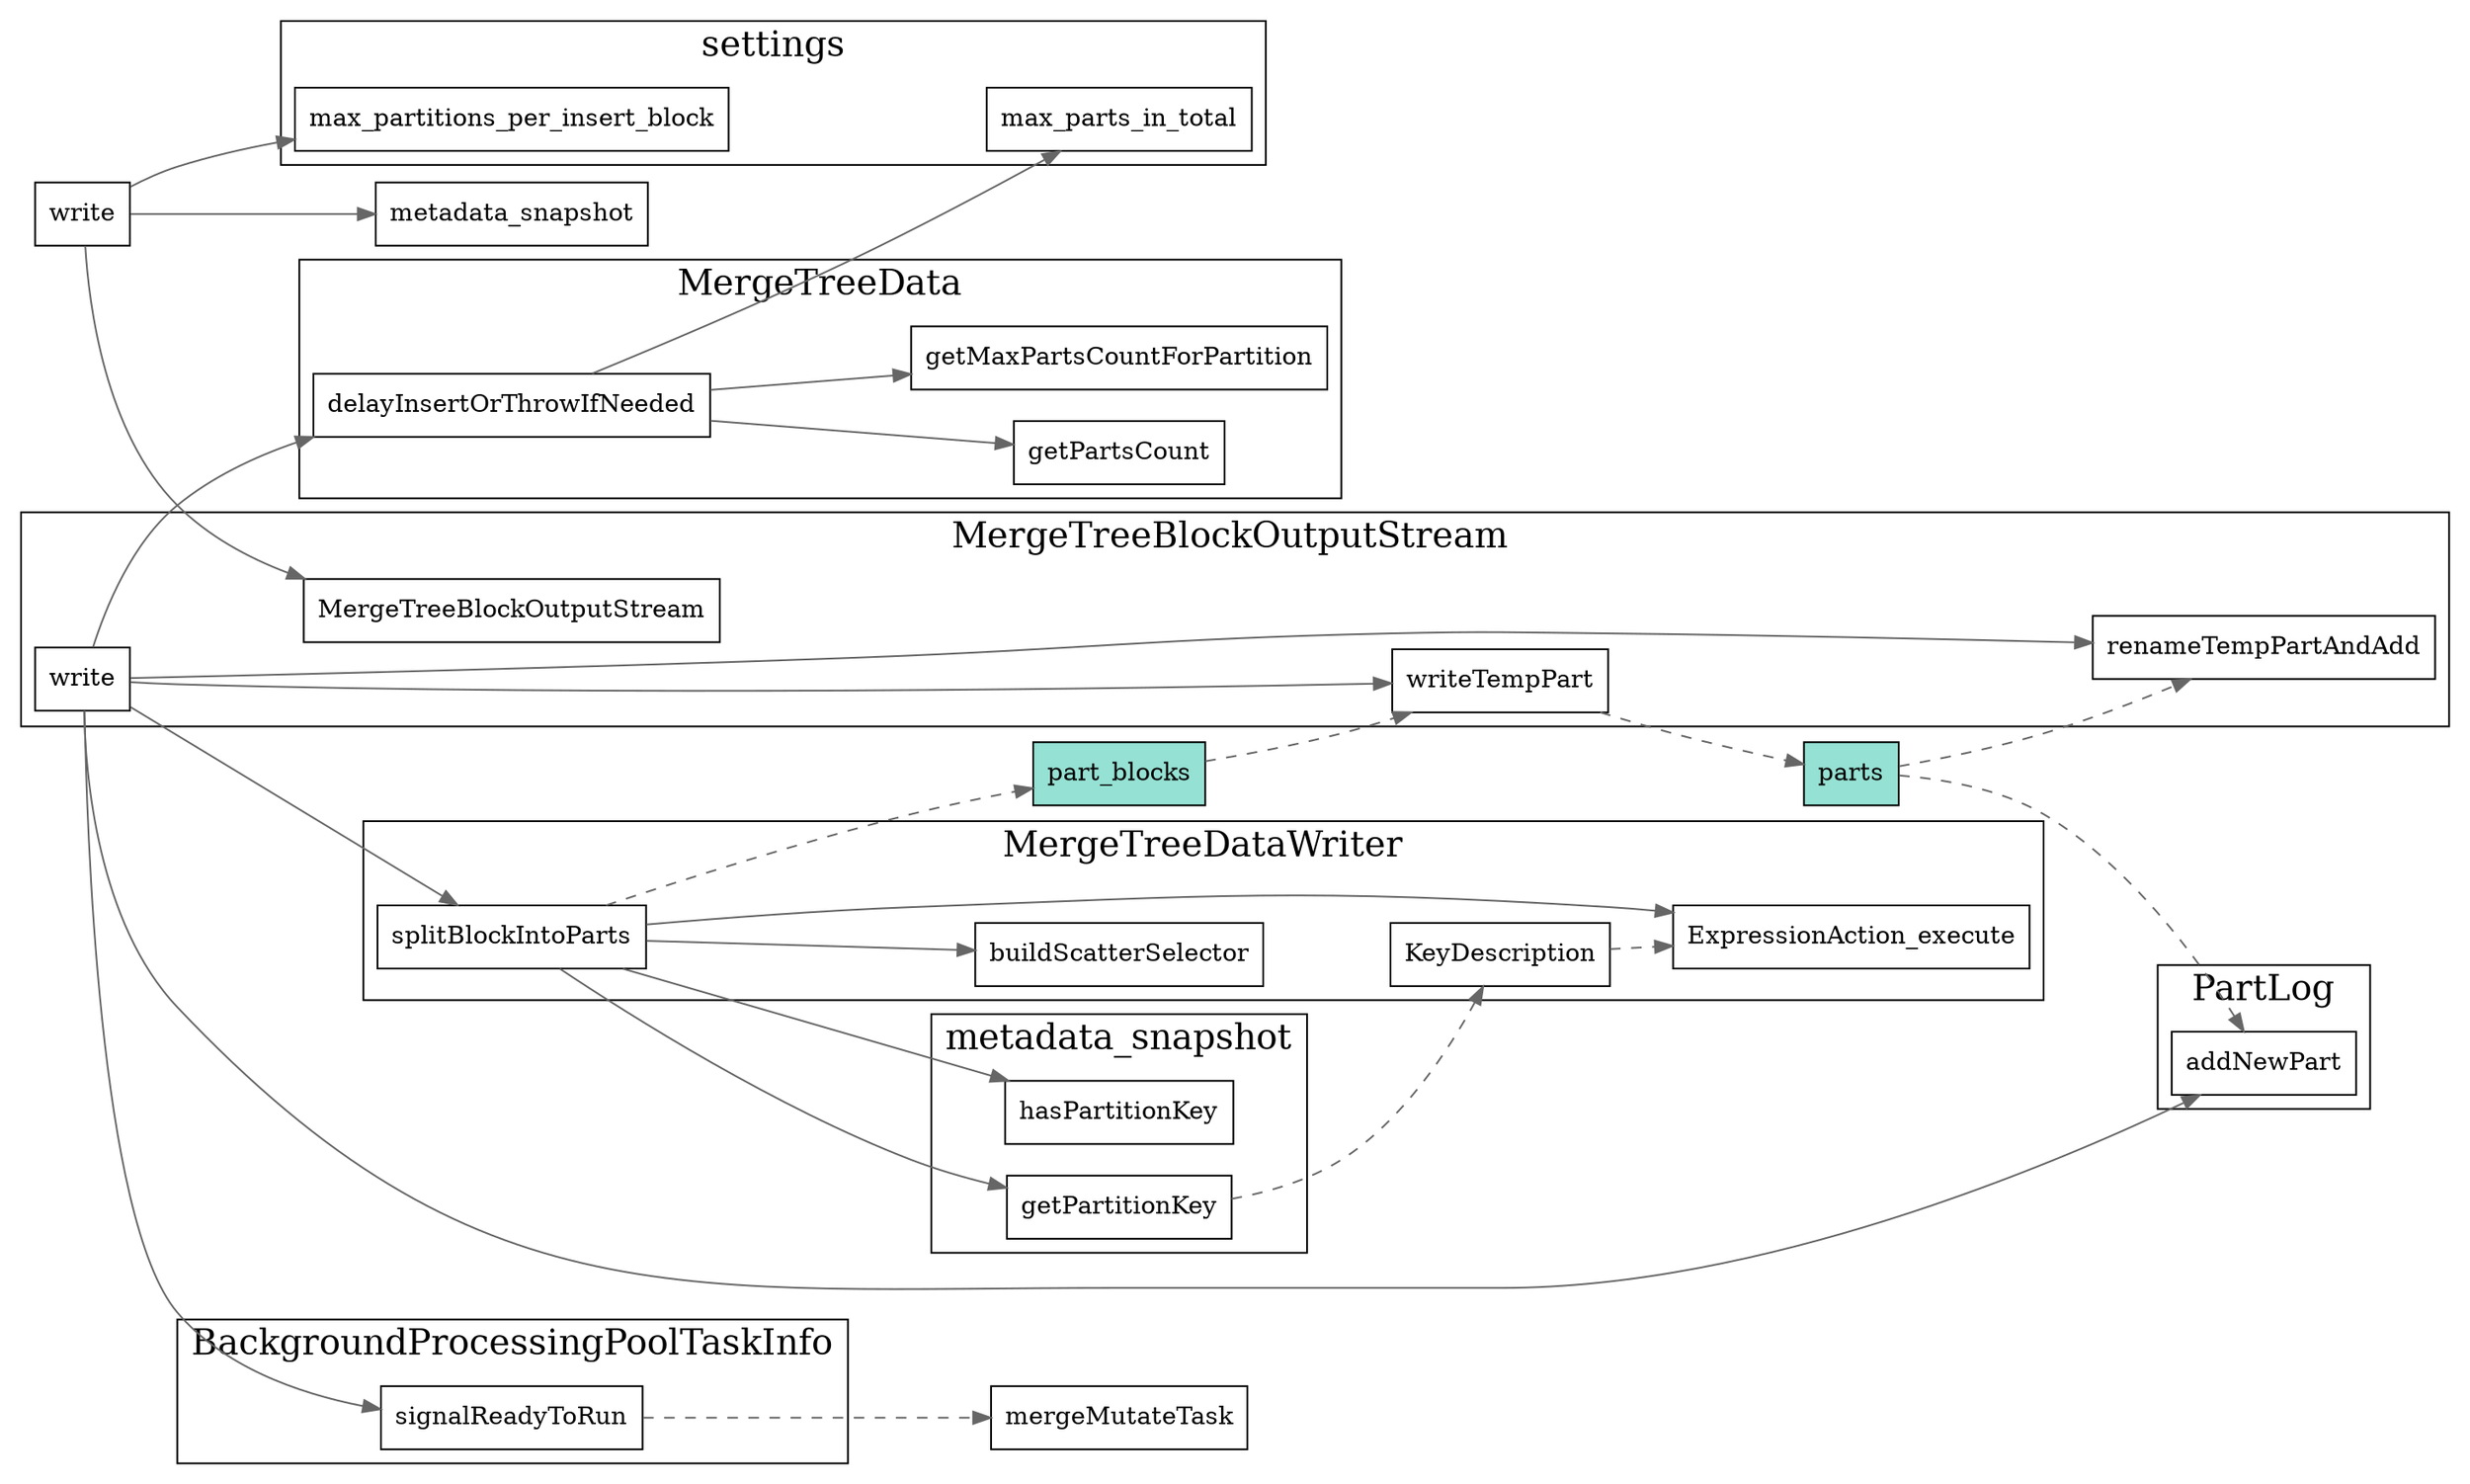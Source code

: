 digraph storage_merge_tree_write {
  node[shape=box];
  edge[color=gray40];
  newrank=true;
  rankdir=LR;

  write -> {
    max_partitions_per_insert_block;
    metadata_snapshot;
    MergeTreeBlockOutputStream;
  }

  subgraph cluster_settings {
    graph[label="settings";fontsize=20;];
    max_parts_in_total;
    max_partitions_per_insert_block;
  }

  subgraph cluster_MergeTreeData {
    graph[label="MergeTreeData";fontsize=20;];
    delayInsertOrThrowIfNeeded -> {
      getPartsCount;
      getMaxPartsCountForPartition;
      max_parts_in_total;
    }
  }

  subgraph cluster_metedata_snapshot {
    graph[label="metadata_snapshot";fontsize=20;];
    hasPartitionKey;
    getPartitionKey;
  }

  subgraph cluster_MergeTreeDataWriter {
    graph[label="MergeTreeDataWriter";fontsize=20;];
    splitBlockIntoParts -> {
      hasPartitionKey;
      getPartitionKey;
      buildScatterSelector;
      ExpressionAction_execute;
    }
    getPartitionKey -> KeyDescription -> ExpressionAction_execute[style=dashed]
  }
  subgraph cluster_PartLog {
    graph[label="PartLog";fontsize=20;];
    addNewPart;
  }

  subgraph cluster_BackgroundProcessingPoolTaskInfo {
    graph[label="BackgroundProcessingPoolTaskInfo";fontsize=20;];
    signalReadyToRun
  }
  signalReadyToRun -> mergeMutateTask[style=dashed];

  subgraph cluster_MergeTreeBlockOutputStream {
    graph[label="MergeTreeBlockOutputStream ";fontsize=20;];
    m_write[shape="record"; label="{{write}}";];
    MergeTreeBlockOutputStream;
    m_write -> {
      delayInsertOrThrowIfNeeded;
      splitBlockIntoParts;
      writeTempPart;
      renameTempPartAndAdd;
      addNewPart;
      signalReadyToRun;
    }
  }

  //函数之间数据依赖关系
  node[shape="record"; fillcolor="#95e1d3" style=filled;];
  part_blocks;
  parts;
  node[shape=box;style=stroke;];

  edge[style=dashed]
  splitBlockIntoParts -> part_blocks ->  writeTempPart[style=dashed];
  writeTempPart -> parts -> renameTempPartAndAdd[style=dashed];
  parts -> addNewPart;
}
